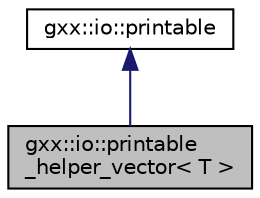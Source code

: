 digraph "gxx::io::printable_helper_vector&lt; T &gt;"
{
  edge [fontname="Helvetica",fontsize="10",labelfontname="Helvetica",labelfontsize="10"];
  node [fontname="Helvetica",fontsize="10",shape=record];
  Node1 [label="gxx::io::printable\l_helper_vector\< T \>",height=0.2,width=0.4,color="black", fillcolor="grey75", style="filled", fontcolor="black"];
  Node2 -> Node1 [dir="back",color="midnightblue",fontsize="10",style="solid",fontname="Helvetica"];
  Node2 [label="gxx::io::printable",height=0.2,width=0.4,color="black", fillcolor="white", style="filled",URL="$classgxx_1_1io_1_1printable.html"];
}
